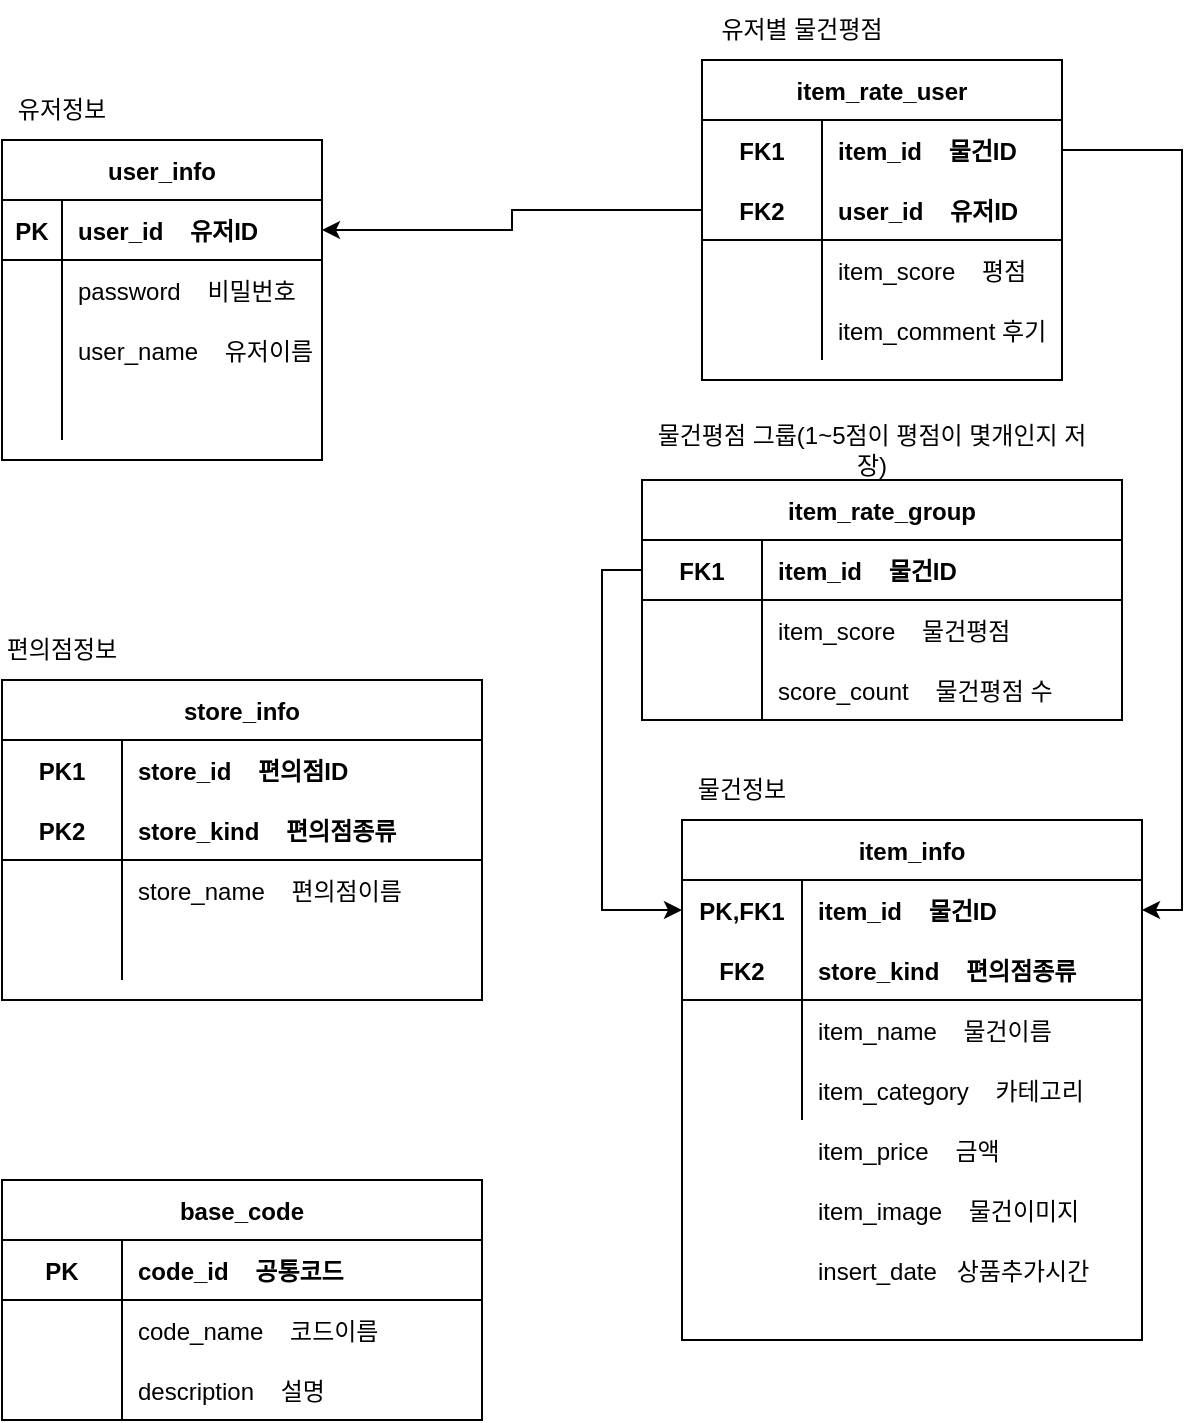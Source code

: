 <mxfile version="17.2.4" type="device"><diagram id="C5RBs43oDa-KdzZeNtuy" name="Page-1"><mxGraphModel dx="1298" dy="809" grid="1" gridSize="10" guides="1" tooltips="1" connect="1" arrows="1" fold="1" page="1" pageScale="1" pageWidth="827" pageHeight="1169" math="0" shadow="0"><root><mxCell id="WIyWlLk6GJQsqaUBKTNV-0"/><mxCell id="WIyWlLk6GJQsqaUBKTNV-1" parent="WIyWlLk6GJQsqaUBKTNV-0"/><mxCell id="B7XJ1PRJF3EZMObP_ogQ-0" value="유저정보" style="text;html=1;strokeColor=none;fillColor=none;align=center;verticalAlign=middle;whiteSpace=wrap;rounded=0;" parent="WIyWlLk6GJQsqaUBKTNV-1" vertex="1"><mxGeometry x="50" y="160" width="60" height="30" as="geometry"/></mxCell><mxCell id="B7XJ1PRJF3EZMObP_ogQ-1" value="편의점정보" style="text;html=1;strokeColor=none;fillColor=none;align=center;verticalAlign=middle;whiteSpace=wrap;rounded=0;" parent="WIyWlLk6GJQsqaUBKTNV-1" vertex="1"><mxGeometry x="50" y="430" width="60" height="30" as="geometry"/></mxCell><mxCell id="B7XJ1PRJF3EZMObP_ogQ-7" value="물건정보" style="text;html=1;strokeColor=none;fillColor=none;align=center;verticalAlign=middle;whiteSpace=wrap;rounded=0;" parent="WIyWlLk6GJQsqaUBKTNV-1" vertex="1"><mxGeometry x="390" y="500" width="60" height="30" as="geometry"/></mxCell><mxCell id="B7XJ1PRJF3EZMObP_ogQ-13" value="유저별 물건평점" style="text;html=1;strokeColor=none;fillColor=none;align=center;verticalAlign=middle;whiteSpace=wrap;rounded=0;" parent="WIyWlLk6GJQsqaUBKTNV-1" vertex="1"><mxGeometry x="400" y="120" width="100" height="30" as="geometry"/></mxCell><mxCell id="B7XJ1PRJF3EZMObP_ogQ-14" value="user_info" style="shape=table;startSize=30;container=1;collapsible=1;childLayout=tableLayout;fixedRows=1;rowLines=0;fontStyle=1;align=center;resizeLast=1;" parent="WIyWlLk6GJQsqaUBKTNV-1" vertex="1"><mxGeometry x="50" y="190" width="160" height="160" as="geometry"/></mxCell><mxCell id="B7XJ1PRJF3EZMObP_ogQ-15" value="" style="shape=partialRectangle;collapsible=0;dropTarget=0;pointerEvents=0;fillColor=none;top=0;left=0;bottom=1;right=0;points=[[0,0.5],[1,0.5]];portConstraint=eastwest;" parent="B7XJ1PRJF3EZMObP_ogQ-14" vertex="1"><mxGeometry y="30" width="160" height="30" as="geometry"/></mxCell><mxCell id="B7XJ1PRJF3EZMObP_ogQ-16" value="PK" style="shape=partialRectangle;connectable=0;fillColor=none;top=0;left=0;bottom=0;right=0;fontStyle=1;overflow=hidden;" parent="B7XJ1PRJF3EZMObP_ogQ-15" vertex="1"><mxGeometry width="30" height="30" as="geometry"><mxRectangle width="30" height="30" as="alternateBounds"/></mxGeometry></mxCell><mxCell id="B7XJ1PRJF3EZMObP_ogQ-17" value="user_id    유저ID" style="shape=partialRectangle;connectable=0;fillColor=none;top=0;left=0;bottom=0;right=0;align=left;spacingLeft=6;fontStyle=1;overflow=hidden;" parent="B7XJ1PRJF3EZMObP_ogQ-15" vertex="1"><mxGeometry x="30" width="130" height="30" as="geometry"><mxRectangle width="130" height="30" as="alternateBounds"/></mxGeometry></mxCell><mxCell id="B7XJ1PRJF3EZMObP_ogQ-18" value="" style="shape=partialRectangle;collapsible=0;dropTarget=0;pointerEvents=0;fillColor=none;top=0;left=0;bottom=0;right=0;points=[[0,0.5],[1,0.5]];portConstraint=eastwest;" parent="B7XJ1PRJF3EZMObP_ogQ-14" vertex="1"><mxGeometry y="60" width="160" height="30" as="geometry"/></mxCell><mxCell id="B7XJ1PRJF3EZMObP_ogQ-19" value="" style="shape=partialRectangle;connectable=0;fillColor=none;top=0;left=0;bottom=0;right=0;editable=1;overflow=hidden;" parent="B7XJ1PRJF3EZMObP_ogQ-18" vertex="1"><mxGeometry width="30" height="30" as="geometry"><mxRectangle width="30" height="30" as="alternateBounds"/></mxGeometry></mxCell><mxCell id="B7XJ1PRJF3EZMObP_ogQ-20" value="password    비밀번호" style="shape=partialRectangle;connectable=0;fillColor=none;top=0;left=0;bottom=0;right=0;align=left;spacingLeft=6;overflow=hidden;" parent="B7XJ1PRJF3EZMObP_ogQ-18" vertex="1"><mxGeometry x="30" width="130" height="30" as="geometry"><mxRectangle width="130" height="30" as="alternateBounds"/></mxGeometry></mxCell><mxCell id="B7XJ1PRJF3EZMObP_ogQ-21" value="" style="shape=partialRectangle;collapsible=0;dropTarget=0;pointerEvents=0;fillColor=none;top=0;left=0;bottom=0;right=0;points=[[0,0.5],[1,0.5]];portConstraint=eastwest;" parent="B7XJ1PRJF3EZMObP_ogQ-14" vertex="1"><mxGeometry y="90" width="160" height="30" as="geometry"/></mxCell><mxCell id="B7XJ1PRJF3EZMObP_ogQ-22" value="" style="shape=partialRectangle;connectable=0;fillColor=none;top=0;left=0;bottom=0;right=0;editable=1;overflow=hidden;" parent="B7XJ1PRJF3EZMObP_ogQ-21" vertex="1"><mxGeometry width="30" height="30" as="geometry"><mxRectangle width="30" height="30" as="alternateBounds"/></mxGeometry></mxCell><mxCell id="B7XJ1PRJF3EZMObP_ogQ-23" value="user_name    유저이름" style="shape=partialRectangle;connectable=0;fillColor=none;top=0;left=0;bottom=0;right=0;align=left;spacingLeft=6;overflow=hidden;" parent="B7XJ1PRJF3EZMObP_ogQ-21" vertex="1"><mxGeometry x="30" width="130" height="30" as="geometry"><mxRectangle width="130" height="30" as="alternateBounds"/></mxGeometry></mxCell><mxCell id="B7XJ1PRJF3EZMObP_ogQ-24" value="" style="shape=partialRectangle;collapsible=0;dropTarget=0;pointerEvents=0;fillColor=none;top=0;left=0;bottom=0;right=0;points=[[0,0.5],[1,0.5]];portConstraint=eastwest;" parent="B7XJ1PRJF3EZMObP_ogQ-14" vertex="1"><mxGeometry y="120" width="160" height="30" as="geometry"/></mxCell><mxCell id="B7XJ1PRJF3EZMObP_ogQ-25" value="" style="shape=partialRectangle;connectable=0;fillColor=none;top=0;left=0;bottom=0;right=0;editable=1;overflow=hidden;" parent="B7XJ1PRJF3EZMObP_ogQ-24" vertex="1"><mxGeometry width="30" height="30" as="geometry"><mxRectangle width="30" height="30" as="alternateBounds"/></mxGeometry></mxCell><mxCell id="B7XJ1PRJF3EZMObP_ogQ-26" value="" style="shape=partialRectangle;connectable=0;fillColor=none;top=0;left=0;bottom=0;right=0;align=left;spacingLeft=6;overflow=hidden;" parent="B7XJ1PRJF3EZMObP_ogQ-24" vertex="1"><mxGeometry x="30" width="130" height="30" as="geometry"><mxRectangle width="130" height="30" as="alternateBounds"/></mxGeometry></mxCell><mxCell id="B7XJ1PRJF3EZMObP_ogQ-67" value="item_rate_user" style="shape=table;startSize=30;container=1;collapsible=1;childLayout=tableLayout;fixedRows=1;rowLines=0;fontStyle=1;align=center;resizeLast=1;" parent="WIyWlLk6GJQsqaUBKTNV-1" vertex="1"><mxGeometry x="400" y="150" width="180" height="160" as="geometry"/></mxCell><mxCell id="B7XJ1PRJF3EZMObP_ogQ-68" value="" style="shape=partialRectangle;collapsible=0;dropTarget=0;pointerEvents=0;fillColor=none;top=0;left=0;bottom=0;right=0;points=[[0,0.5],[1,0.5]];portConstraint=eastwest;" parent="B7XJ1PRJF3EZMObP_ogQ-67" vertex="1"><mxGeometry y="30" width="180" height="30" as="geometry"/></mxCell><mxCell id="B7XJ1PRJF3EZMObP_ogQ-69" value="FK1" style="shape=partialRectangle;connectable=0;fillColor=none;top=0;left=0;bottom=0;right=0;fontStyle=1;overflow=hidden;" parent="B7XJ1PRJF3EZMObP_ogQ-68" vertex="1"><mxGeometry width="60" height="30" as="geometry"><mxRectangle width="60" height="30" as="alternateBounds"/></mxGeometry></mxCell><mxCell id="B7XJ1PRJF3EZMObP_ogQ-70" value="item_id    물건ID" style="shape=partialRectangle;connectable=0;fillColor=none;top=0;left=0;bottom=0;right=0;align=left;spacingLeft=6;fontStyle=1;overflow=hidden;" parent="B7XJ1PRJF3EZMObP_ogQ-68" vertex="1"><mxGeometry x="60" width="120" height="30" as="geometry"><mxRectangle width="120" height="30" as="alternateBounds"/></mxGeometry></mxCell><mxCell id="B7XJ1PRJF3EZMObP_ogQ-71" value="" style="shape=partialRectangle;collapsible=0;dropTarget=0;pointerEvents=0;fillColor=none;top=0;left=0;bottom=1;right=0;points=[[0,0.5],[1,0.5]];portConstraint=eastwest;" parent="B7XJ1PRJF3EZMObP_ogQ-67" vertex="1"><mxGeometry y="60" width="180" height="30" as="geometry"/></mxCell><mxCell id="B7XJ1PRJF3EZMObP_ogQ-72" value="FK2" style="shape=partialRectangle;connectable=0;fillColor=none;top=0;left=0;bottom=0;right=0;fontStyle=1;overflow=hidden;" parent="B7XJ1PRJF3EZMObP_ogQ-71" vertex="1"><mxGeometry width="60" height="30" as="geometry"><mxRectangle width="60" height="30" as="alternateBounds"/></mxGeometry></mxCell><mxCell id="B7XJ1PRJF3EZMObP_ogQ-73" value="user_id    유저ID" style="shape=partialRectangle;connectable=0;fillColor=none;top=0;left=0;bottom=0;right=0;align=left;spacingLeft=6;fontStyle=1;overflow=hidden;" parent="B7XJ1PRJF3EZMObP_ogQ-71" vertex="1"><mxGeometry x="60" width="120" height="30" as="geometry"><mxRectangle width="120" height="30" as="alternateBounds"/></mxGeometry></mxCell><mxCell id="B7XJ1PRJF3EZMObP_ogQ-74" value="" style="shape=partialRectangle;collapsible=0;dropTarget=0;pointerEvents=0;fillColor=none;top=0;left=0;bottom=0;right=0;points=[[0,0.5],[1,0.5]];portConstraint=eastwest;" parent="B7XJ1PRJF3EZMObP_ogQ-67" vertex="1"><mxGeometry y="90" width="180" height="30" as="geometry"/></mxCell><mxCell id="B7XJ1PRJF3EZMObP_ogQ-75" value="" style="shape=partialRectangle;connectable=0;fillColor=none;top=0;left=0;bottom=0;right=0;editable=1;overflow=hidden;" parent="B7XJ1PRJF3EZMObP_ogQ-74" vertex="1"><mxGeometry width="60" height="30" as="geometry"><mxRectangle width="60" height="30" as="alternateBounds"/></mxGeometry></mxCell><mxCell id="B7XJ1PRJF3EZMObP_ogQ-76" value="item_score    평점" style="shape=partialRectangle;connectable=0;fillColor=none;top=0;left=0;bottom=0;right=0;align=left;spacingLeft=6;overflow=hidden;" parent="B7XJ1PRJF3EZMObP_ogQ-74" vertex="1"><mxGeometry x="60" width="120" height="30" as="geometry"><mxRectangle width="120" height="30" as="alternateBounds"/></mxGeometry></mxCell><mxCell id="B7XJ1PRJF3EZMObP_ogQ-77" value="" style="shape=partialRectangle;collapsible=0;dropTarget=0;pointerEvents=0;fillColor=none;top=0;left=0;bottom=0;right=0;points=[[0,0.5],[1,0.5]];portConstraint=eastwest;" parent="B7XJ1PRJF3EZMObP_ogQ-67" vertex="1"><mxGeometry y="120" width="180" height="30" as="geometry"/></mxCell><mxCell id="B7XJ1PRJF3EZMObP_ogQ-78" value="" style="shape=partialRectangle;connectable=0;fillColor=none;top=0;left=0;bottom=0;right=0;editable=1;overflow=hidden;" parent="B7XJ1PRJF3EZMObP_ogQ-77" vertex="1"><mxGeometry width="60" height="30" as="geometry"><mxRectangle width="60" height="30" as="alternateBounds"/></mxGeometry></mxCell><mxCell id="B7XJ1PRJF3EZMObP_ogQ-79" value="item_comment 후기" style="shape=partialRectangle;connectable=0;fillColor=none;top=0;left=0;bottom=0;right=0;align=left;spacingLeft=6;overflow=hidden;" parent="B7XJ1PRJF3EZMObP_ogQ-77" vertex="1"><mxGeometry x="60" width="120" height="30" as="geometry"><mxRectangle width="120" height="30" as="alternateBounds"/></mxGeometry></mxCell><mxCell id="B7XJ1PRJF3EZMObP_ogQ-94" style="edgeStyle=orthogonalEdgeStyle;rounded=0;orthogonalLoop=1;jettySize=auto;html=1;exitX=0;exitY=0.5;exitDx=0;exitDy=0;entryX=1;entryY=0.5;entryDx=0;entryDy=0;" parent="WIyWlLk6GJQsqaUBKTNV-1" source="B7XJ1PRJF3EZMObP_ogQ-71" target="B7XJ1PRJF3EZMObP_ogQ-15" edge="1"><mxGeometry relative="1" as="geometry"/></mxCell><mxCell id="B7XJ1PRJF3EZMObP_ogQ-95" style="edgeStyle=orthogonalEdgeStyle;rounded=0;orthogonalLoop=1;jettySize=auto;html=1;exitX=1;exitY=0.5;exitDx=0;exitDy=0;entryX=1;entryY=0.5;entryDx=0;entryDy=0;" parent="WIyWlLk6GJQsqaUBKTNV-1" source="B7XJ1PRJF3EZMObP_ogQ-68" target="B7XJ1PRJF3EZMObP_ogQ-111" edge="1"><mxGeometry relative="1" as="geometry"><mxPoint x="580" y="455" as="targetPoint"/></mxGeometry></mxCell><mxCell id="B7XJ1PRJF3EZMObP_ogQ-97" value="store_info" style="shape=table;startSize=30;container=1;collapsible=1;childLayout=tableLayout;fixedRows=1;rowLines=0;fontStyle=1;align=center;resizeLast=1;" parent="WIyWlLk6GJQsqaUBKTNV-1" vertex="1"><mxGeometry x="50" y="460" width="240" height="160" as="geometry"/></mxCell><mxCell id="B7XJ1PRJF3EZMObP_ogQ-98" value="" style="shape=partialRectangle;collapsible=0;dropTarget=0;pointerEvents=0;fillColor=none;top=0;left=0;bottom=0;right=0;points=[[0,0.5],[1,0.5]];portConstraint=eastwest;" parent="B7XJ1PRJF3EZMObP_ogQ-97" vertex="1"><mxGeometry y="30" width="240" height="30" as="geometry"/></mxCell><mxCell id="B7XJ1PRJF3EZMObP_ogQ-99" value="PK1" style="shape=partialRectangle;connectable=0;fillColor=none;top=0;left=0;bottom=0;right=0;fontStyle=1;overflow=hidden;" parent="B7XJ1PRJF3EZMObP_ogQ-98" vertex="1"><mxGeometry width="60" height="30" as="geometry"><mxRectangle width="60" height="30" as="alternateBounds"/></mxGeometry></mxCell><mxCell id="B7XJ1PRJF3EZMObP_ogQ-100" value="store_id    편의점ID" style="shape=partialRectangle;connectable=0;fillColor=none;top=0;left=0;bottom=0;right=0;align=left;spacingLeft=6;fontStyle=1;overflow=hidden;" parent="B7XJ1PRJF3EZMObP_ogQ-98" vertex="1"><mxGeometry x="60" width="180" height="30" as="geometry"><mxRectangle width="180" height="30" as="alternateBounds"/></mxGeometry></mxCell><mxCell id="B7XJ1PRJF3EZMObP_ogQ-101" value="" style="shape=partialRectangle;collapsible=0;dropTarget=0;pointerEvents=0;fillColor=none;top=0;left=0;bottom=1;right=0;points=[[0,0.5],[1,0.5]];portConstraint=eastwest;" parent="B7XJ1PRJF3EZMObP_ogQ-97" vertex="1"><mxGeometry y="60" width="240" height="30" as="geometry"/></mxCell><mxCell id="B7XJ1PRJF3EZMObP_ogQ-102" value="PK2" style="shape=partialRectangle;connectable=0;fillColor=none;top=0;left=0;bottom=0;right=0;fontStyle=1;overflow=hidden;" parent="B7XJ1PRJF3EZMObP_ogQ-101" vertex="1"><mxGeometry width="60" height="30" as="geometry"><mxRectangle width="60" height="30" as="alternateBounds"/></mxGeometry></mxCell><mxCell id="B7XJ1PRJF3EZMObP_ogQ-103" value="store_kind    편의점종류" style="shape=partialRectangle;connectable=0;fillColor=none;top=0;left=0;bottom=0;right=0;align=left;spacingLeft=6;fontStyle=1;overflow=hidden;" parent="B7XJ1PRJF3EZMObP_ogQ-101" vertex="1"><mxGeometry x="60" width="180" height="30" as="geometry"><mxRectangle width="180" height="30" as="alternateBounds"/></mxGeometry></mxCell><mxCell id="B7XJ1PRJF3EZMObP_ogQ-104" value="" style="shape=partialRectangle;collapsible=0;dropTarget=0;pointerEvents=0;fillColor=none;top=0;left=0;bottom=0;right=0;points=[[0,0.5],[1,0.5]];portConstraint=eastwest;" parent="B7XJ1PRJF3EZMObP_ogQ-97" vertex="1"><mxGeometry y="90" width="240" height="30" as="geometry"/></mxCell><mxCell id="B7XJ1PRJF3EZMObP_ogQ-105" value="" style="shape=partialRectangle;connectable=0;fillColor=none;top=0;left=0;bottom=0;right=0;editable=1;overflow=hidden;" parent="B7XJ1PRJF3EZMObP_ogQ-104" vertex="1"><mxGeometry width="60" height="30" as="geometry"><mxRectangle width="60" height="30" as="alternateBounds"/></mxGeometry></mxCell><mxCell id="B7XJ1PRJF3EZMObP_ogQ-106" value="store_name    편의점이름" style="shape=partialRectangle;connectable=0;fillColor=none;top=0;left=0;bottom=0;right=0;align=left;spacingLeft=6;overflow=hidden;" parent="B7XJ1PRJF3EZMObP_ogQ-104" vertex="1"><mxGeometry x="60" width="180" height="30" as="geometry"><mxRectangle width="180" height="30" as="alternateBounds"/></mxGeometry></mxCell><mxCell id="B7XJ1PRJF3EZMObP_ogQ-107" value="" style="shape=partialRectangle;collapsible=0;dropTarget=0;pointerEvents=0;fillColor=none;top=0;left=0;bottom=0;right=0;points=[[0,0.5],[1,0.5]];portConstraint=eastwest;" parent="B7XJ1PRJF3EZMObP_ogQ-97" vertex="1"><mxGeometry y="120" width="240" height="30" as="geometry"/></mxCell><mxCell id="B7XJ1PRJF3EZMObP_ogQ-108" value="" style="shape=partialRectangle;connectable=0;fillColor=none;top=0;left=0;bottom=0;right=0;editable=1;overflow=hidden;" parent="B7XJ1PRJF3EZMObP_ogQ-107" vertex="1"><mxGeometry width="60" height="30" as="geometry"><mxRectangle width="60" height="30" as="alternateBounds"/></mxGeometry></mxCell><mxCell id="B7XJ1PRJF3EZMObP_ogQ-109" value="" style="shape=partialRectangle;connectable=0;fillColor=none;top=0;left=0;bottom=0;right=0;align=left;spacingLeft=6;overflow=hidden;" parent="B7XJ1PRJF3EZMObP_ogQ-107" vertex="1"><mxGeometry x="60" width="180" height="30" as="geometry"><mxRectangle width="180" height="30" as="alternateBounds"/></mxGeometry></mxCell><mxCell id="B7XJ1PRJF3EZMObP_ogQ-110" value="item_info" style="shape=table;startSize=30;container=1;collapsible=1;childLayout=tableLayout;fixedRows=1;rowLines=0;fontStyle=1;align=center;resizeLast=1;" parent="WIyWlLk6GJQsqaUBKTNV-1" vertex="1"><mxGeometry x="390" y="530" width="230" height="260" as="geometry"/></mxCell><mxCell id="B7XJ1PRJF3EZMObP_ogQ-111" value="" style="shape=partialRectangle;collapsible=0;dropTarget=0;pointerEvents=0;fillColor=none;top=0;left=0;bottom=0;right=0;points=[[0,0.5],[1,0.5]];portConstraint=eastwest;" parent="B7XJ1PRJF3EZMObP_ogQ-110" vertex="1"><mxGeometry y="30" width="230" height="30" as="geometry"/></mxCell><mxCell id="B7XJ1PRJF3EZMObP_ogQ-112" value="PK,FK1" style="shape=partialRectangle;connectable=0;fillColor=none;top=0;left=0;bottom=0;right=0;fontStyle=1;overflow=hidden;" parent="B7XJ1PRJF3EZMObP_ogQ-111" vertex="1"><mxGeometry width="60" height="30" as="geometry"><mxRectangle width="60" height="30" as="alternateBounds"/></mxGeometry></mxCell><mxCell id="B7XJ1PRJF3EZMObP_ogQ-113" value="item_id    물건ID" style="shape=partialRectangle;connectable=0;fillColor=none;top=0;left=0;bottom=0;right=0;align=left;spacingLeft=6;fontStyle=1;overflow=hidden;" parent="B7XJ1PRJF3EZMObP_ogQ-111" vertex="1"><mxGeometry x="60" width="170" height="30" as="geometry"><mxRectangle width="170" height="30" as="alternateBounds"/></mxGeometry></mxCell><mxCell id="B7XJ1PRJF3EZMObP_ogQ-114" value="" style="shape=partialRectangle;collapsible=0;dropTarget=0;pointerEvents=0;fillColor=none;top=0;left=0;bottom=1;right=0;points=[[0,0.5],[1,0.5]];portConstraint=eastwest;" parent="B7XJ1PRJF3EZMObP_ogQ-110" vertex="1"><mxGeometry y="60" width="230" height="30" as="geometry"/></mxCell><mxCell id="B7XJ1PRJF3EZMObP_ogQ-115" value="FK2" style="shape=partialRectangle;connectable=0;fillColor=none;top=0;left=0;bottom=0;right=0;fontStyle=1;overflow=hidden;" parent="B7XJ1PRJF3EZMObP_ogQ-114" vertex="1"><mxGeometry width="60" height="30" as="geometry"><mxRectangle width="60" height="30" as="alternateBounds"/></mxGeometry></mxCell><mxCell id="B7XJ1PRJF3EZMObP_ogQ-116" value="store_kind    편의점종류" style="shape=partialRectangle;connectable=0;fillColor=none;top=0;left=0;bottom=0;right=0;align=left;spacingLeft=6;fontStyle=1;overflow=hidden;" parent="B7XJ1PRJF3EZMObP_ogQ-114" vertex="1"><mxGeometry x="60" width="170" height="30" as="geometry"><mxRectangle width="170" height="30" as="alternateBounds"/></mxGeometry></mxCell><mxCell id="B7XJ1PRJF3EZMObP_ogQ-117" value="" style="shape=partialRectangle;collapsible=0;dropTarget=0;pointerEvents=0;fillColor=none;top=0;left=0;bottom=0;right=0;points=[[0,0.5],[1,0.5]];portConstraint=eastwest;" parent="B7XJ1PRJF3EZMObP_ogQ-110" vertex="1"><mxGeometry y="90" width="230" height="30" as="geometry"/></mxCell><mxCell id="B7XJ1PRJF3EZMObP_ogQ-118" value="" style="shape=partialRectangle;connectable=0;fillColor=none;top=0;left=0;bottom=0;right=0;editable=1;overflow=hidden;" parent="B7XJ1PRJF3EZMObP_ogQ-117" vertex="1"><mxGeometry width="60" height="30" as="geometry"><mxRectangle width="60" height="30" as="alternateBounds"/></mxGeometry></mxCell><mxCell id="B7XJ1PRJF3EZMObP_ogQ-119" value="item_name    물건이름" style="shape=partialRectangle;connectable=0;fillColor=none;top=0;left=0;bottom=0;right=0;align=left;spacingLeft=6;overflow=hidden;" parent="B7XJ1PRJF3EZMObP_ogQ-117" vertex="1"><mxGeometry x="60" width="170" height="30" as="geometry"><mxRectangle width="170" height="30" as="alternateBounds"/></mxGeometry></mxCell><mxCell id="B7XJ1PRJF3EZMObP_ogQ-120" value="" style="shape=partialRectangle;collapsible=0;dropTarget=0;pointerEvents=0;fillColor=none;top=0;left=0;bottom=0;right=0;points=[[0,0.5],[1,0.5]];portConstraint=eastwest;" parent="B7XJ1PRJF3EZMObP_ogQ-110" vertex="1"><mxGeometry y="120" width="230" height="30" as="geometry"/></mxCell><mxCell id="B7XJ1PRJF3EZMObP_ogQ-121" value="" style="shape=partialRectangle;connectable=0;fillColor=none;top=0;left=0;bottom=0;right=0;editable=1;overflow=hidden;" parent="B7XJ1PRJF3EZMObP_ogQ-120" vertex="1"><mxGeometry width="60" height="30" as="geometry"><mxRectangle width="60" height="30" as="alternateBounds"/></mxGeometry></mxCell><mxCell id="B7XJ1PRJF3EZMObP_ogQ-122" value="" style="shape=partialRectangle;connectable=0;fillColor=none;top=0;left=0;bottom=0;right=0;align=left;spacingLeft=6;overflow=hidden;" parent="B7XJ1PRJF3EZMObP_ogQ-120" vertex="1"><mxGeometry x="60" width="170" height="30" as="geometry"><mxRectangle width="170" height="30" as="alternateBounds"/></mxGeometry></mxCell><mxCell id="B7XJ1PRJF3EZMObP_ogQ-123" value="item_category    카테고리" style="shape=partialRectangle;connectable=0;fillColor=none;top=0;left=0;bottom=0;right=0;align=left;spacingLeft=6;overflow=hidden;" parent="WIyWlLk6GJQsqaUBKTNV-1" vertex="1"><mxGeometry x="450" y="650" width="150" height="30" as="geometry"><mxRectangle width="150" height="30" as="alternateBounds"/></mxGeometry></mxCell><mxCell id="B7XJ1PRJF3EZMObP_ogQ-124" value="item_price    금액" style="shape=partialRectangle;connectable=0;fillColor=none;top=0;left=0;bottom=0;right=0;align=left;spacingLeft=6;overflow=hidden;" parent="WIyWlLk6GJQsqaUBKTNV-1" vertex="1"><mxGeometry x="450" y="680" width="150" height="30" as="geometry"><mxRectangle width="150" height="30" as="alternateBounds"/></mxGeometry></mxCell><mxCell id="B7XJ1PRJF3EZMObP_ogQ-141" value="item_image    물건이미지" style="shape=partialRectangle;connectable=0;fillColor=none;top=0;left=0;bottom=0;right=0;align=left;spacingLeft=6;overflow=hidden;" parent="WIyWlLk6GJQsqaUBKTNV-1" vertex="1"><mxGeometry x="450" y="710" width="150" height="30" as="geometry"><mxRectangle width="150" height="30" as="alternateBounds"/></mxGeometry></mxCell><mxCell id="B7XJ1PRJF3EZMObP_ogQ-142" value="item_rate_group" style="shape=table;startSize=30;container=1;collapsible=1;childLayout=tableLayout;fixedRows=1;rowLines=0;fontStyle=1;align=center;resizeLast=1;" parent="WIyWlLk6GJQsqaUBKTNV-1" vertex="1"><mxGeometry x="370" y="360" width="240" height="120" as="geometry"/></mxCell><mxCell id="B7XJ1PRJF3EZMObP_ogQ-143" value="" style="shape=partialRectangle;collapsible=0;dropTarget=0;pointerEvents=0;fillColor=none;top=0;left=0;bottom=1;right=0;points=[[0,0.5],[1,0.5]];portConstraint=eastwest;" parent="B7XJ1PRJF3EZMObP_ogQ-142" vertex="1"><mxGeometry y="30" width="240" height="30" as="geometry"/></mxCell><mxCell id="B7XJ1PRJF3EZMObP_ogQ-144" value="FK1" style="shape=partialRectangle;connectable=0;fillColor=none;top=0;left=0;bottom=0;right=0;fontStyle=1;overflow=hidden;" parent="B7XJ1PRJF3EZMObP_ogQ-143" vertex="1"><mxGeometry width="60" height="30" as="geometry"><mxRectangle width="60" height="30" as="alternateBounds"/></mxGeometry></mxCell><mxCell id="B7XJ1PRJF3EZMObP_ogQ-145" value="item_id    물건ID" style="shape=partialRectangle;connectable=0;fillColor=none;top=0;left=0;bottom=0;right=0;align=left;spacingLeft=6;fontStyle=1;overflow=hidden;" parent="B7XJ1PRJF3EZMObP_ogQ-143" vertex="1"><mxGeometry x="60" width="180" height="30" as="geometry"><mxRectangle width="180" height="30" as="alternateBounds"/></mxGeometry></mxCell><mxCell id="B7XJ1PRJF3EZMObP_ogQ-146" value="" style="shape=partialRectangle;collapsible=0;dropTarget=0;pointerEvents=0;fillColor=none;top=0;left=0;bottom=0;right=0;points=[[0,0.5],[1,0.5]];portConstraint=eastwest;" parent="B7XJ1PRJF3EZMObP_ogQ-142" vertex="1"><mxGeometry y="60" width="240" height="30" as="geometry"/></mxCell><mxCell id="B7XJ1PRJF3EZMObP_ogQ-147" value="" style="shape=partialRectangle;connectable=0;fillColor=none;top=0;left=0;bottom=0;right=0;editable=1;overflow=hidden;" parent="B7XJ1PRJF3EZMObP_ogQ-146" vertex="1"><mxGeometry width="60" height="30" as="geometry"><mxRectangle width="60" height="30" as="alternateBounds"/></mxGeometry></mxCell><mxCell id="B7XJ1PRJF3EZMObP_ogQ-148" value="item_score    물건평점" style="shape=partialRectangle;connectable=0;fillColor=none;top=0;left=0;bottom=0;right=0;align=left;spacingLeft=6;overflow=hidden;" parent="B7XJ1PRJF3EZMObP_ogQ-146" vertex="1"><mxGeometry x="60" width="180" height="30" as="geometry"><mxRectangle width="180" height="30" as="alternateBounds"/></mxGeometry></mxCell><mxCell id="B7XJ1PRJF3EZMObP_ogQ-149" value="" style="shape=partialRectangle;collapsible=0;dropTarget=0;pointerEvents=0;fillColor=none;top=0;left=0;bottom=0;right=0;points=[[0,0.5],[1,0.5]];portConstraint=eastwest;" parent="B7XJ1PRJF3EZMObP_ogQ-142" vertex="1"><mxGeometry y="90" width="240" height="30" as="geometry"/></mxCell><mxCell id="B7XJ1PRJF3EZMObP_ogQ-150" value="" style="shape=partialRectangle;connectable=0;fillColor=none;top=0;left=0;bottom=0;right=0;editable=1;overflow=hidden;" parent="B7XJ1PRJF3EZMObP_ogQ-149" vertex="1"><mxGeometry width="60" height="30" as="geometry"><mxRectangle width="60" height="30" as="alternateBounds"/></mxGeometry></mxCell><mxCell id="B7XJ1PRJF3EZMObP_ogQ-151" value="" style="shape=partialRectangle;connectable=0;fillColor=none;top=0;left=0;bottom=0;right=0;align=left;spacingLeft=6;overflow=hidden;" parent="B7XJ1PRJF3EZMObP_ogQ-149" vertex="1"><mxGeometry x="60" width="180" height="30" as="geometry"><mxRectangle width="180" height="30" as="alternateBounds"/></mxGeometry></mxCell><mxCell id="B7XJ1PRJF3EZMObP_ogQ-152" value="물건평점 그룹(1~5점이 평점이 몇개인지 저장)" style="text;html=1;strokeColor=none;fillColor=none;align=center;verticalAlign=middle;whiteSpace=wrap;rounded=0;" parent="WIyWlLk6GJQsqaUBKTNV-1" vertex="1"><mxGeometry x="370" y="330" width="230" height="30" as="geometry"/></mxCell><mxCell id="B7XJ1PRJF3EZMObP_ogQ-153" value="score_count    물건평점 수" style="shape=partialRectangle;connectable=0;fillColor=none;top=0;left=0;bottom=0;right=0;align=left;spacingLeft=6;overflow=hidden;" parent="WIyWlLk6GJQsqaUBKTNV-1" vertex="1"><mxGeometry x="430" y="450" width="180" height="30" as="geometry"><mxRectangle width="180" height="30" as="alternateBounds"/></mxGeometry></mxCell><mxCell id="B7XJ1PRJF3EZMObP_ogQ-154" style="edgeStyle=orthogonalEdgeStyle;rounded=0;orthogonalLoop=1;jettySize=auto;html=1;exitX=0;exitY=0.5;exitDx=0;exitDy=0;entryX=0;entryY=0.5;entryDx=0;entryDy=0;" parent="WIyWlLk6GJQsqaUBKTNV-1" source="B7XJ1PRJF3EZMObP_ogQ-143" target="B7XJ1PRJF3EZMObP_ogQ-111" edge="1"><mxGeometry relative="1" as="geometry"/></mxCell><mxCell id="B7XJ1PRJF3EZMObP_ogQ-155" value="base_code" style="shape=table;startSize=30;container=1;collapsible=1;childLayout=tableLayout;fixedRows=1;rowLines=0;fontStyle=1;align=center;resizeLast=1;" parent="WIyWlLk6GJQsqaUBKTNV-1" vertex="1"><mxGeometry x="50" y="710" width="240" height="120" as="geometry"/></mxCell><mxCell id="B7XJ1PRJF3EZMObP_ogQ-156" value="" style="shape=partialRectangle;collapsible=0;dropTarget=0;pointerEvents=0;fillColor=none;top=0;left=0;bottom=1;right=0;points=[[0,0.5],[1,0.5]];portConstraint=eastwest;" parent="B7XJ1PRJF3EZMObP_ogQ-155" vertex="1"><mxGeometry y="30" width="240" height="30" as="geometry"/></mxCell><mxCell id="B7XJ1PRJF3EZMObP_ogQ-157" value="PK" style="shape=partialRectangle;connectable=0;fillColor=none;top=0;left=0;bottom=0;right=0;fontStyle=1;overflow=hidden;" parent="B7XJ1PRJF3EZMObP_ogQ-156" vertex="1"><mxGeometry width="60" height="30" as="geometry"><mxRectangle width="60" height="30" as="alternateBounds"/></mxGeometry></mxCell><mxCell id="B7XJ1PRJF3EZMObP_ogQ-158" value="code_id    공통코드" style="shape=partialRectangle;connectable=0;fillColor=none;top=0;left=0;bottom=0;right=0;align=left;spacingLeft=6;fontStyle=1;overflow=hidden;" parent="B7XJ1PRJF3EZMObP_ogQ-156" vertex="1"><mxGeometry x="60" width="180" height="30" as="geometry"><mxRectangle width="180" height="30" as="alternateBounds"/></mxGeometry></mxCell><mxCell id="B7XJ1PRJF3EZMObP_ogQ-159" value="" style="shape=partialRectangle;collapsible=0;dropTarget=0;pointerEvents=0;fillColor=none;top=0;left=0;bottom=0;right=0;points=[[0,0.5],[1,0.5]];portConstraint=eastwest;" parent="B7XJ1PRJF3EZMObP_ogQ-155" vertex="1"><mxGeometry y="60" width="240" height="30" as="geometry"/></mxCell><mxCell id="B7XJ1PRJF3EZMObP_ogQ-160" value="" style="shape=partialRectangle;connectable=0;fillColor=none;top=0;left=0;bottom=0;right=0;editable=1;overflow=hidden;" parent="B7XJ1PRJF3EZMObP_ogQ-159" vertex="1"><mxGeometry width="60" height="30" as="geometry"><mxRectangle width="60" height="30" as="alternateBounds"/></mxGeometry></mxCell><mxCell id="B7XJ1PRJF3EZMObP_ogQ-161" value="code_name    코드이름" style="shape=partialRectangle;connectable=0;fillColor=none;top=0;left=0;bottom=0;right=0;align=left;spacingLeft=6;overflow=hidden;" parent="B7XJ1PRJF3EZMObP_ogQ-159" vertex="1"><mxGeometry x="60" width="180" height="30" as="geometry"><mxRectangle width="180" height="30" as="alternateBounds"/></mxGeometry></mxCell><mxCell id="B7XJ1PRJF3EZMObP_ogQ-162" value="" style="shape=partialRectangle;collapsible=0;dropTarget=0;pointerEvents=0;fillColor=none;top=0;left=0;bottom=0;right=0;points=[[0,0.5],[1,0.5]];portConstraint=eastwest;" parent="B7XJ1PRJF3EZMObP_ogQ-155" vertex="1"><mxGeometry y="90" width="240" height="30" as="geometry"/></mxCell><mxCell id="B7XJ1PRJF3EZMObP_ogQ-163" value="" style="shape=partialRectangle;connectable=0;fillColor=none;top=0;left=0;bottom=0;right=0;editable=1;overflow=hidden;" parent="B7XJ1PRJF3EZMObP_ogQ-162" vertex="1"><mxGeometry width="60" height="30" as="geometry"><mxRectangle width="60" height="30" as="alternateBounds"/></mxGeometry></mxCell><mxCell id="B7XJ1PRJF3EZMObP_ogQ-164" value="description    설명" style="shape=partialRectangle;connectable=0;fillColor=none;top=0;left=0;bottom=0;right=0;align=left;spacingLeft=6;overflow=hidden;" parent="B7XJ1PRJF3EZMObP_ogQ-162" vertex="1"><mxGeometry x="60" width="180" height="30" as="geometry"><mxRectangle width="180" height="30" as="alternateBounds"/></mxGeometry></mxCell><mxCell id="RIfqvsC4YHfSJuoRK8Mf-0" value="insert_date   상품추가시간" style="shape=partialRectangle;connectable=0;fillColor=none;top=0;left=0;bottom=0;right=0;align=left;spacingLeft=6;overflow=hidden;" vertex="1" parent="WIyWlLk6GJQsqaUBKTNV-1"><mxGeometry x="450" y="740" width="150" height="30" as="geometry"><mxRectangle width="150" height="30" as="alternateBounds"/></mxGeometry></mxCell></root></mxGraphModel></diagram></mxfile>